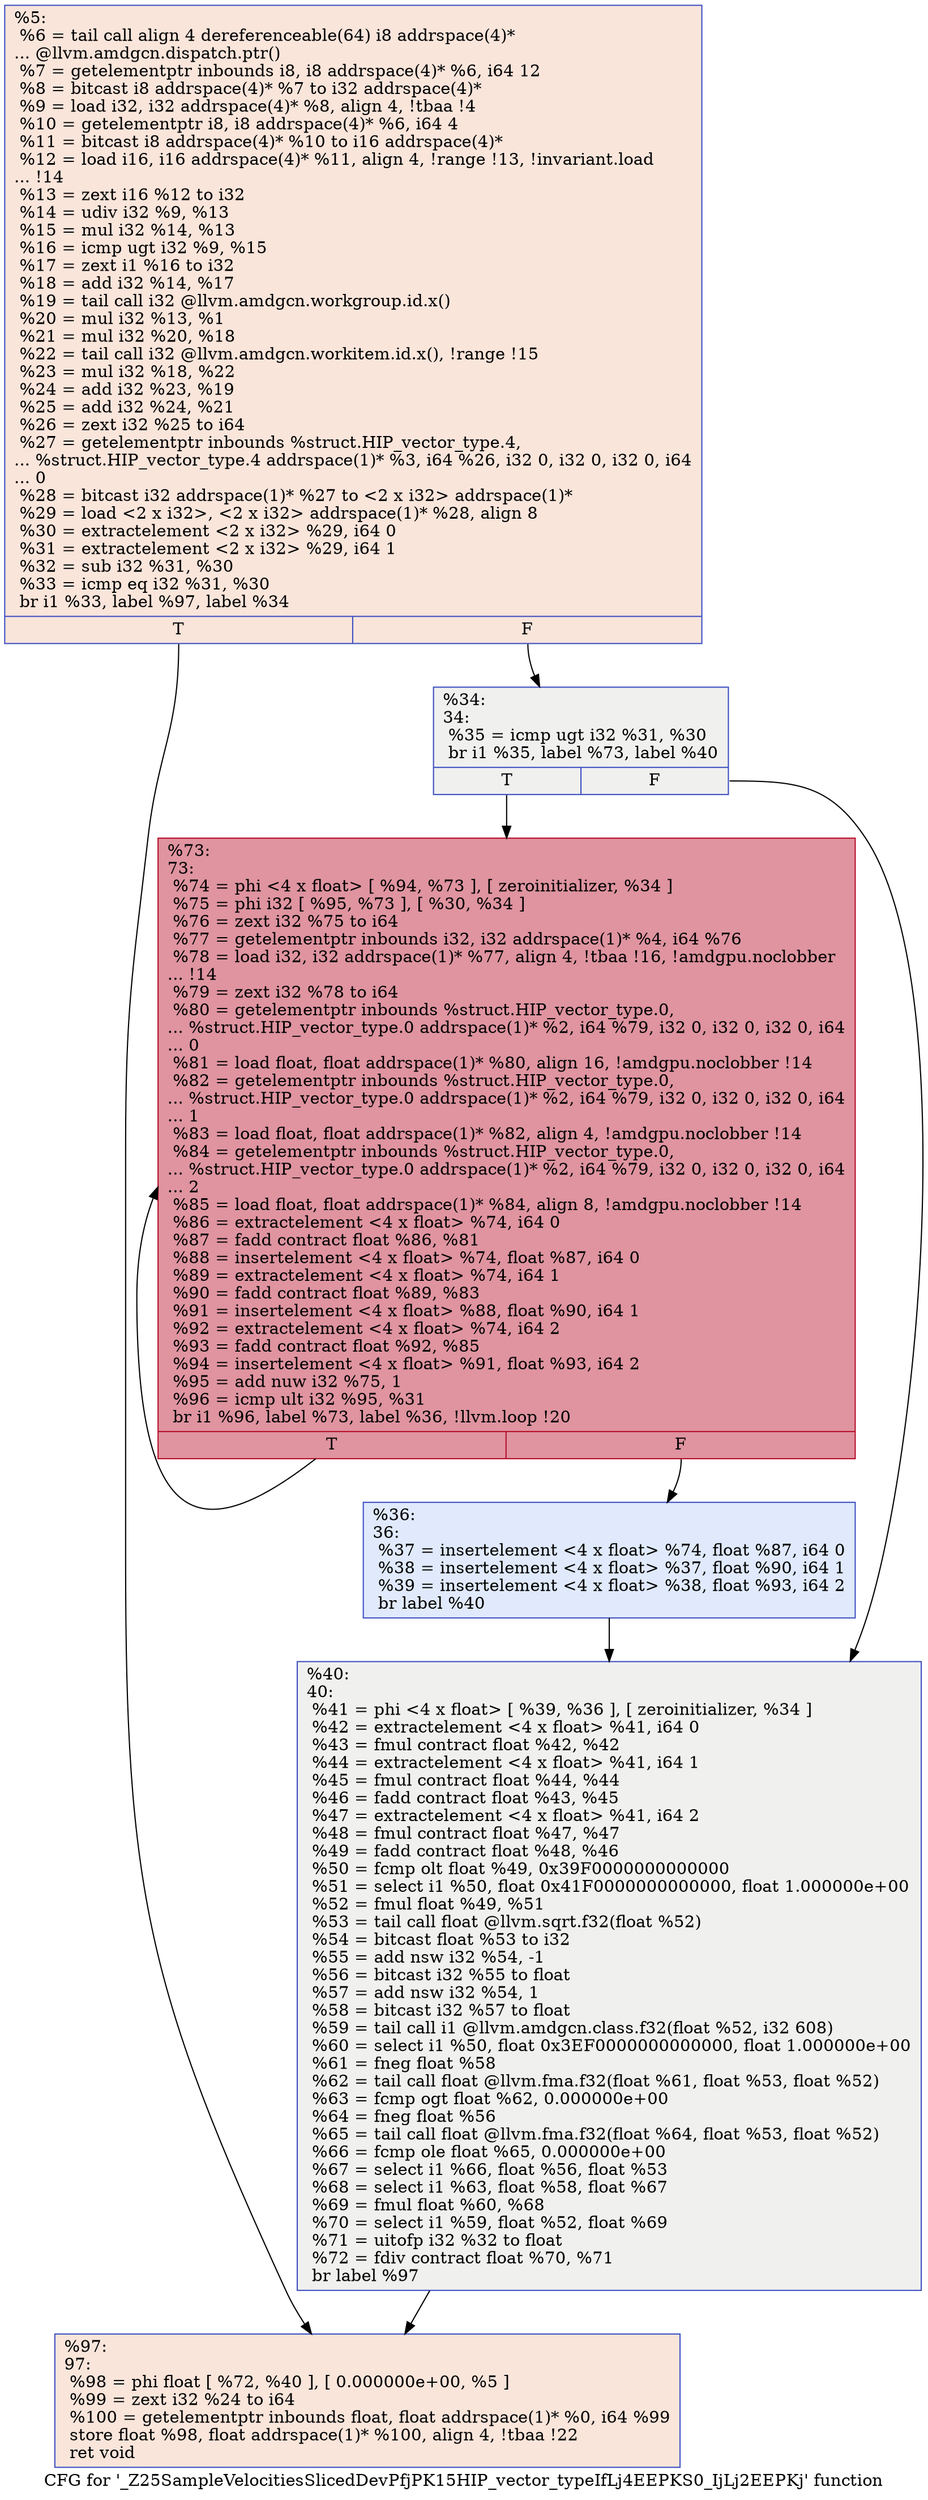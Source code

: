 digraph "CFG for '_Z25SampleVelocitiesSlicedDevPfjPK15HIP_vector_typeIfLj4EEPKS0_IjLj2EEPKj' function" {
	label="CFG for '_Z25SampleVelocitiesSlicedDevPfjPK15HIP_vector_typeIfLj4EEPKS0_IjLj2EEPKj' function";

	Node0x4b000f0 [shape=record,color="#3d50c3ff", style=filled, fillcolor="#f4c5ad70",label="{%5:\l  %6 = tail call align 4 dereferenceable(64) i8 addrspace(4)*\l... @llvm.amdgcn.dispatch.ptr()\l  %7 = getelementptr inbounds i8, i8 addrspace(4)* %6, i64 12\l  %8 = bitcast i8 addrspace(4)* %7 to i32 addrspace(4)*\l  %9 = load i32, i32 addrspace(4)* %8, align 4, !tbaa !4\l  %10 = getelementptr i8, i8 addrspace(4)* %6, i64 4\l  %11 = bitcast i8 addrspace(4)* %10 to i16 addrspace(4)*\l  %12 = load i16, i16 addrspace(4)* %11, align 4, !range !13, !invariant.load\l... !14\l  %13 = zext i16 %12 to i32\l  %14 = udiv i32 %9, %13\l  %15 = mul i32 %14, %13\l  %16 = icmp ugt i32 %9, %15\l  %17 = zext i1 %16 to i32\l  %18 = add i32 %14, %17\l  %19 = tail call i32 @llvm.amdgcn.workgroup.id.x()\l  %20 = mul i32 %13, %1\l  %21 = mul i32 %20, %18\l  %22 = tail call i32 @llvm.amdgcn.workitem.id.x(), !range !15\l  %23 = mul i32 %18, %22\l  %24 = add i32 %23, %19\l  %25 = add i32 %24, %21\l  %26 = zext i32 %25 to i64\l  %27 = getelementptr inbounds %struct.HIP_vector_type.4,\l... %struct.HIP_vector_type.4 addrspace(1)* %3, i64 %26, i32 0, i32 0, i32 0, i64\l... 0\l  %28 = bitcast i32 addrspace(1)* %27 to \<2 x i32\> addrspace(1)*\l  %29 = load \<2 x i32\>, \<2 x i32\> addrspace(1)* %28, align 8\l  %30 = extractelement \<2 x i32\> %29, i64 0\l  %31 = extractelement \<2 x i32\> %29, i64 1\l  %32 = sub i32 %31, %30\l  %33 = icmp eq i32 %31, %30\l  br i1 %33, label %97, label %34\l|{<s0>T|<s1>F}}"];
	Node0x4b000f0:s0 -> Node0x4b01df0;
	Node0x4b000f0:s1 -> Node0x4b02de0;
	Node0x4b02de0 [shape=record,color="#3d50c3ff", style=filled, fillcolor="#dedcdb70",label="{%34:\l34:                                               \l  %35 = icmp ugt i32 %31, %30\l  br i1 %35, label %73, label %40\l|{<s0>T|<s1>F}}"];
	Node0x4b02de0:s0 -> Node0x4b02fb0;
	Node0x4b02de0:s1 -> Node0x4b03000;
	Node0x4b03140 [shape=record,color="#3d50c3ff", style=filled, fillcolor="#b9d0f970",label="{%36:\l36:                                               \l  %37 = insertelement \<4 x float\> %74, float %87, i64 0\l  %38 = insertelement \<4 x float\> %37, float %90, i64 1\l  %39 = insertelement \<4 x float\> %38, float %93, i64 2\l  br label %40\l}"];
	Node0x4b03140 -> Node0x4b03000;
	Node0x4b03000 [shape=record,color="#3d50c3ff", style=filled, fillcolor="#dedcdb70",label="{%40:\l40:                                               \l  %41 = phi \<4 x float\> [ %39, %36 ], [ zeroinitializer, %34 ]\l  %42 = extractelement \<4 x float\> %41, i64 0\l  %43 = fmul contract float %42, %42\l  %44 = extractelement \<4 x float\> %41, i64 1\l  %45 = fmul contract float %44, %44\l  %46 = fadd contract float %43, %45\l  %47 = extractelement \<4 x float\> %41, i64 2\l  %48 = fmul contract float %47, %47\l  %49 = fadd contract float %48, %46\l  %50 = fcmp olt float %49, 0x39F0000000000000\l  %51 = select i1 %50, float 0x41F0000000000000, float 1.000000e+00\l  %52 = fmul float %49, %51\l  %53 = tail call float @llvm.sqrt.f32(float %52)\l  %54 = bitcast float %53 to i32\l  %55 = add nsw i32 %54, -1\l  %56 = bitcast i32 %55 to float\l  %57 = add nsw i32 %54, 1\l  %58 = bitcast i32 %57 to float\l  %59 = tail call i1 @llvm.amdgcn.class.f32(float %52, i32 608)\l  %60 = select i1 %50, float 0x3EF0000000000000, float 1.000000e+00\l  %61 = fneg float %58\l  %62 = tail call float @llvm.fma.f32(float %61, float %53, float %52)\l  %63 = fcmp ogt float %62, 0.000000e+00\l  %64 = fneg float %56\l  %65 = tail call float @llvm.fma.f32(float %64, float %53, float %52)\l  %66 = fcmp ole float %65, 0.000000e+00\l  %67 = select i1 %66, float %56, float %53\l  %68 = select i1 %63, float %58, float %67\l  %69 = fmul float %60, %68\l  %70 = select i1 %59, float %52, float %69\l  %71 = uitofp i32 %32 to float\l  %72 = fdiv contract float %70, %71\l  br label %97\l}"];
	Node0x4b03000 -> Node0x4b01df0;
	Node0x4b02fb0 [shape=record,color="#b70d28ff", style=filled, fillcolor="#b70d2870",label="{%73:\l73:                                               \l  %74 = phi \<4 x float\> [ %94, %73 ], [ zeroinitializer, %34 ]\l  %75 = phi i32 [ %95, %73 ], [ %30, %34 ]\l  %76 = zext i32 %75 to i64\l  %77 = getelementptr inbounds i32, i32 addrspace(1)* %4, i64 %76\l  %78 = load i32, i32 addrspace(1)* %77, align 4, !tbaa !16, !amdgpu.noclobber\l... !14\l  %79 = zext i32 %78 to i64\l  %80 = getelementptr inbounds %struct.HIP_vector_type.0,\l... %struct.HIP_vector_type.0 addrspace(1)* %2, i64 %79, i32 0, i32 0, i32 0, i64\l... 0\l  %81 = load float, float addrspace(1)* %80, align 16, !amdgpu.noclobber !14\l  %82 = getelementptr inbounds %struct.HIP_vector_type.0,\l... %struct.HIP_vector_type.0 addrspace(1)* %2, i64 %79, i32 0, i32 0, i32 0, i64\l... 1\l  %83 = load float, float addrspace(1)* %82, align 4, !amdgpu.noclobber !14\l  %84 = getelementptr inbounds %struct.HIP_vector_type.0,\l... %struct.HIP_vector_type.0 addrspace(1)* %2, i64 %79, i32 0, i32 0, i32 0, i64\l... 2\l  %85 = load float, float addrspace(1)* %84, align 8, !amdgpu.noclobber !14\l  %86 = extractelement \<4 x float\> %74, i64 0\l  %87 = fadd contract float %86, %81\l  %88 = insertelement \<4 x float\> %74, float %87, i64 0\l  %89 = extractelement \<4 x float\> %74, i64 1\l  %90 = fadd contract float %89, %83\l  %91 = insertelement \<4 x float\> %88, float %90, i64 1\l  %92 = extractelement \<4 x float\> %74, i64 2\l  %93 = fadd contract float %92, %85\l  %94 = insertelement \<4 x float\> %91, float %93, i64 2\l  %95 = add nuw i32 %75, 1\l  %96 = icmp ult i32 %95, %31\l  br i1 %96, label %73, label %36, !llvm.loop !20\l|{<s0>T|<s1>F}}"];
	Node0x4b02fb0:s0 -> Node0x4b02fb0;
	Node0x4b02fb0:s1 -> Node0x4b03140;
	Node0x4b01df0 [shape=record,color="#3d50c3ff", style=filled, fillcolor="#f4c5ad70",label="{%97:\l97:                                               \l  %98 = phi float [ %72, %40 ], [ 0.000000e+00, %5 ]\l  %99 = zext i32 %24 to i64\l  %100 = getelementptr inbounds float, float addrspace(1)* %0, i64 %99\l  store float %98, float addrspace(1)* %100, align 4, !tbaa !22\l  ret void\l}"];
}
